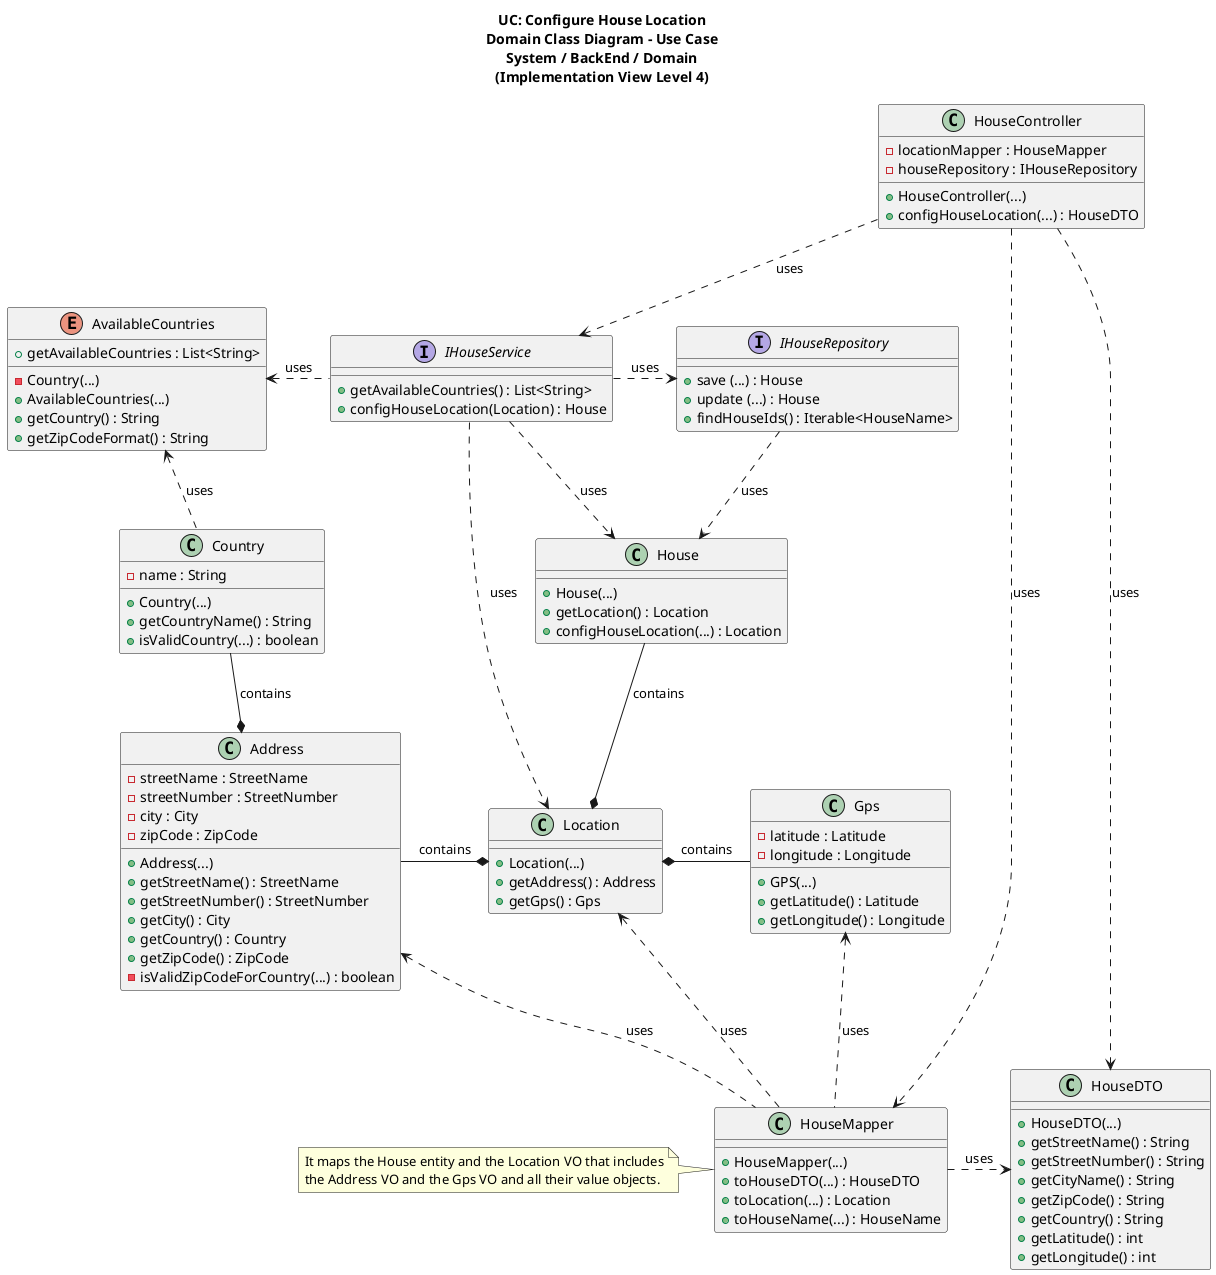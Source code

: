 @startuml

title UC: Configure House Location\nDomain Class Diagram - Use Case\nSystem / BackEnd / Domain\n(Implementation View Level 4)

/'
As an Administrator, I want to configure the location of the house.
'/

class House {
  + House(...)
  + getLocation() : Location
  + configHouseLocation(...) : Location
  }
interface IHouseRepository {
  + save (...) : House
  + update (...) : House
  + findHouseIds() : Iterable<HouseName>
  }

class Location {
    + Location(...)
    + getAddress() : Address
    + getGps() : Gps
}

class Address {
    - streetName : StreetName
    - streetNumber : StreetNumber
    - city : City
    - zipCode : ZipCode
    + Address(...)
    + getStreetName() : StreetName
    + getStreetNumber() : StreetNumber
    + getCity() : City
    + getCountry() : Country
    + getZipCode() : ZipCode
    - isValidZipCodeForCountry(...) : boolean
}

class Country {
    - name : String
    + Country(...)
    + getCountryName() : String
    + isValidCountry(...) : boolean
}


    enum AvailableCountries {
    - Country(...)
    + AvailableCountries(...)
    + getCountry() : String
    + getZipCodeFormat() : String
    + getAvailableCountries : List<String>
    }

    class Gps {
    - latitude : Latitude
    - longitude : Longitude
    + GPS(...)
    + getLatitude() : Latitude
    + getLongitude() : Longitude
    }


class HouseController {
  - locationMapper : HouseMapper
  - houseRepository : IHouseRepository
  + HouseController(...)
  + configHouseLocation(...) : HouseDTO
}

  class HouseDTO {
    + HouseDTO(...)
    + getStreetName() : String
    + getStreetNumber() : String
    + getCityName() : String
    + getZipCode() : String
    + getCountry() : String
    + getLatitude() : int
    + getLongitude() : int
  }


  class HouseMapper {
    + HouseMapper(...)
    + toHouseDTO(...) : HouseDTO
    + toLocation(...) : Location
    + toHouseName(...) : HouseName
  }
  note left of HouseMapper
    It maps the House entity and the Location VO that includes
    the Address VO and the Gps VO and all their value objects.
    end note

interface IHouseService {
  + getAvailableCountries() : List<String>
  + configHouseLocation(Location) : House
}




HouseController .d.> IHouseService : uses
HouseController .d....> HouseMapper : uses
HouseController .d.> HouseDTO : uses
IHouseService .r.> IHouseRepository : uses

IHouseService .l.> AvailableCountries : uses
IHouseService .d.> House : uses
IHouseRepository .d.> House : uses
IHouseService ..> Location : uses

House -d-* Location : contains
Location *-l- Address : contains
Location *-r- Gps : contains
Country .u.> AvailableCountries : uses
Country -d-* Address : contains

HouseMapper .r.> HouseDTO : uses
HouseMapper .u.> Location : uses
HouseMapper .u.> Address : uses
HouseMapper .u.> Gps : uses




@enduml




